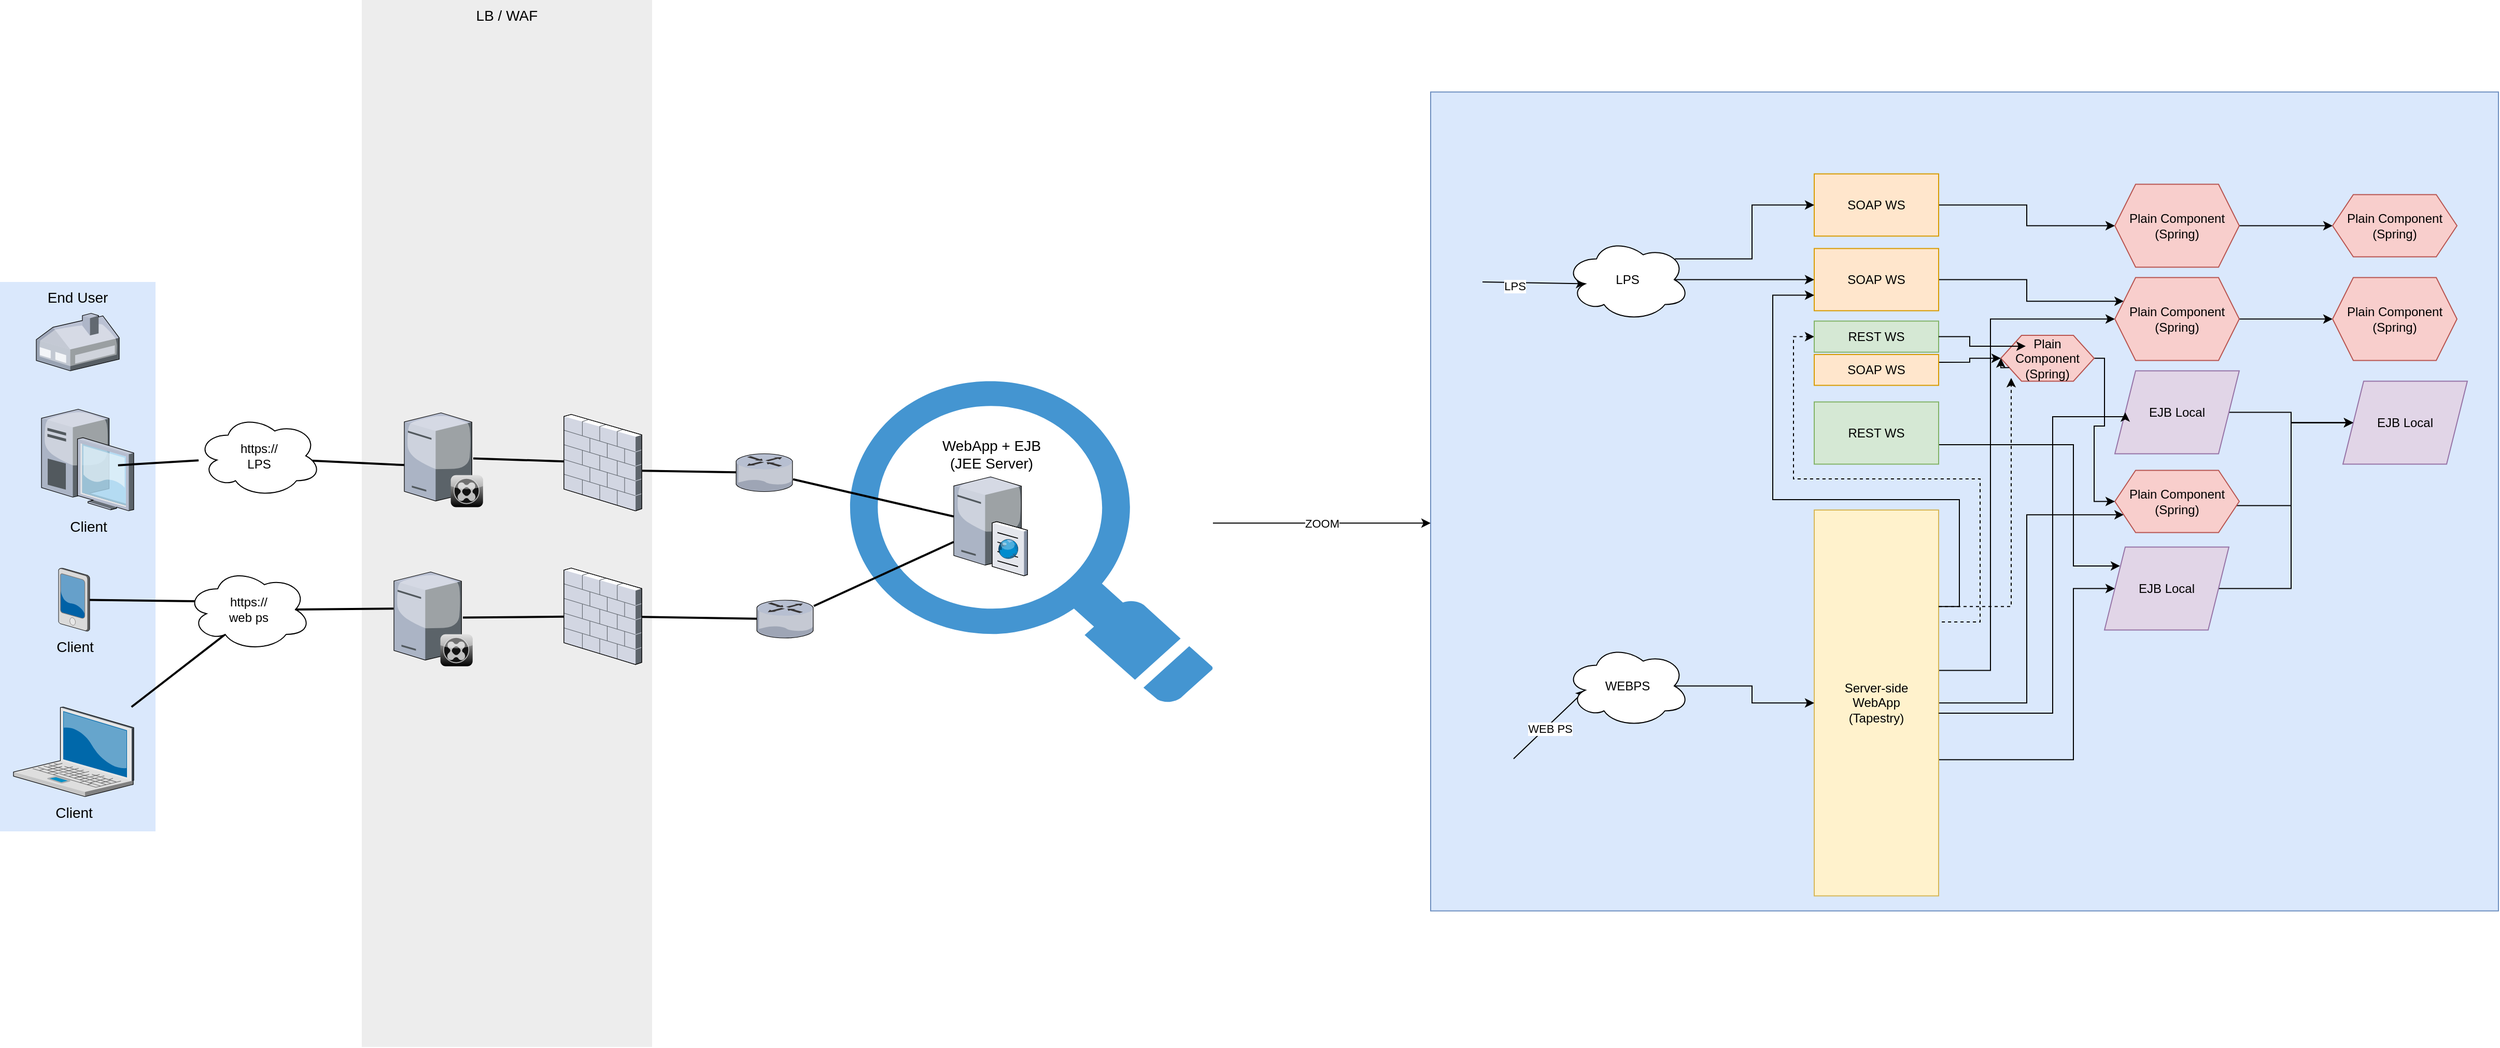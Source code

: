 <mxfile version="22.1.11" type="github">
  <diagram name="Page-1" id="e3a06f82-3646-2815-327d-82caf3d4e204">
    <mxGraphModel dx="2074" dy="1140" grid="1" gridSize="10" guides="1" tooltips="1" connect="1" arrows="1" fold="1" page="1" pageScale="1.5" pageWidth="1169" pageHeight="826" background="none" math="0" shadow="0">
      <root>
        <mxCell id="0" style=";html=1;" />
        <mxCell id="1" style=";html=1;" parent="0" />
        <mxCell id="otNfWIO8C421rpofp8Mj-5" value="" style="shadow=0;dashed=0;html=1;strokeColor=none;fillColor=#4495D1;labelPosition=center;verticalLabelPosition=bottom;verticalAlign=top;align=center;outlineConnect=0;shape=mxgraph.veeam.magnifying_glass;pointerEvents=1;" parent="1" vertex="1">
          <mxGeometry x="1070" y="465.75" width="350" height="312" as="geometry" />
        </mxCell>
        <mxCell id="6a7d8f32e03d9370-59" value="LB / WAF" style="whiteSpace=wrap;html=1;fillColor=#EDEDED;fontSize=14;strokeColor=none;verticalAlign=top;" parent="1" vertex="1">
          <mxGeometry x="599" y="98" width="280" height="1010" as="geometry" />
        </mxCell>
        <mxCell id="6a7d8f32e03d9370-58" value="End User" style="whiteSpace=wrap;html=1;fillColor=#dae8fc;fontSize=14;strokeColor=none;verticalAlign=top;" parent="1" vertex="1">
          <mxGeometry x="250" y="370" width="150" height="530" as="geometry" />
        </mxCell>
        <mxCell id="6a7d8f32e03d9370-36" style="edgeStyle=none;rounded=0;html=1;startSize=10;endSize=10;jettySize=auto;orthogonalLoop=1;fontSize=14;endArrow=none;endFill=0;strokeWidth=2;entryX=0.31;entryY=0.8;entryDx=0;entryDy=0;entryPerimeter=0;" parent="1" source="6a7d8f32e03d9370-1" target="otNfWIO8C421rpofp8Mj-76" edge="1">
          <mxGeometry relative="1" as="geometry" />
        </mxCell>
        <mxCell id="6a7d8f32e03d9370-1" value="Client" style="verticalLabelPosition=bottom;aspect=fixed;html=1;verticalAlign=top;strokeColor=none;shape=mxgraph.citrix.laptop_2;fillColor=#66B2FF;gradientColor=#0066CC;fontSize=14;" parent="1" vertex="1">
          <mxGeometry x="263.0" y="780" width="116" height="86.5" as="geometry" />
        </mxCell>
        <mxCell id="6a7d8f32e03d9370-37" style="edgeStyle=none;rounded=0;html=1;startSize=10;endSize=10;jettySize=auto;orthogonalLoop=1;fontSize=14;endArrow=none;endFill=0;strokeWidth=2;entryX=0.07;entryY=0.4;entryDx=0;entryDy=0;entryPerimeter=0;" parent="1" source="6a7d8f32e03d9370-6" target="otNfWIO8C421rpofp8Mj-76" edge="1">
          <mxGeometry relative="1" as="geometry" />
        </mxCell>
        <mxCell id="6a7d8f32e03d9370-6" value="Client" style="verticalLabelPosition=bottom;aspect=fixed;html=1;verticalAlign=top;strokeColor=none;shape=mxgraph.citrix.pda;fillColor=#66B2FF;gradientColor=#0066CC;fontSize=14;" parent="1" vertex="1">
          <mxGeometry x="306.5" y="646" width="30" height="61" as="geometry" />
        </mxCell>
        <mxCell id="6a7d8f32e03d9370-39" style="edgeStyle=none;rounded=0;html=1;startSize=10;endSize=10;jettySize=auto;orthogonalLoop=1;fontSize=14;endArrow=none;endFill=0;strokeWidth=2;exitX=0.875;exitY=0.484;exitDx=0;exitDy=0;exitPerimeter=0;" parent="1" source="6a7d8f32e03d9370-14" target="6a7d8f32e03d9370-21" edge="1">
          <mxGeometry relative="1" as="geometry">
            <mxPoint x="737" y="846" as="targetPoint" />
            <mxPoint x="713" y="858.126" as="sourcePoint" />
          </mxGeometry>
        </mxCell>
        <mxCell id="6a7d8f32e03d9370-51" style="edgeStyle=none;rounded=0;html=1;startSize=10;endSize=10;jettySize=auto;orthogonalLoop=1;fontSize=14;endArrow=none;endFill=0;strokeWidth=2;" parent="1" source="6a7d8f32e03d9370-13" target="6a7d8f32e03d9370-15" edge="1">
          <mxGeometry relative="1" as="geometry" />
        </mxCell>
        <mxCell id="6a7d8f32e03d9370-13" value="" style="verticalLabelPosition=bottom;aspect=fixed;html=1;verticalAlign=top;strokeColor=none;shape=mxgraph.citrix.router;fillColor=#66B2FF;gradientColor=#0066CC;fontSize=14;" parent="1" vertex="1">
          <mxGeometry x="980" y="677" width="55" height="36.5" as="geometry" />
        </mxCell>
        <mxCell id="6a7d8f32e03d9370-14" value="" style="verticalLabelPosition=bottom;aspect=fixed;html=1;verticalAlign=top;strokeColor=none;shape=mxgraph.citrix.xenclient_synchronizer;fillColor=#CCCCCC;gradientColor=#000000;gradientDirection=south;fontSize=14;" parent="1" vertex="1">
          <mxGeometry x="630.0" y="649.75" width="76" height="91" as="geometry" />
        </mxCell>
        <mxCell id="6a7d8f32e03d9370-15" value="WebApp + EJB&lt;br&gt;(JEE Server)" style="verticalLabelPosition=top;aspect=fixed;html=1;verticalAlign=bottom;strokeColor=none;shape=mxgraph.citrix.cache_server;fillColor=#66B2FF;gradientColor=#0066CC;fontSize=14;labelPosition=center;align=center;" parent="1" vertex="1">
          <mxGeometry x="1170" y="555.75" width="71" height="97.5" as="geometry" />
        </mxCell>
        <mxCell id="6a7d8f32e03d9370-48" style="edgeStyle=none;rounded=0;html=1;startSize=10;endSize=10;jettySize=auto;orthogonalLoop=1;fontSize=14;endArrow=none;endFill=0;strokeWidth=2;" parent="1" source="6a7d8f32e03d9370-21" target="6a7d8f32e03d9370-13" edge="1">
          <mxGeometry relative="1" as="geometry" />
        </mxCell>
        <mxCell id="6a7d8f32e03d9370-21" value="" style="verticalLabelPosition=bottom;aspect=fixed;html=1;verticalAlign=top;strokeColor=none;shape=mxgraph.citrix.firewall;fillColor=#66B2FF;gradientColor=#0066CC;fontSize=14;" parent="1" vertex="1">
          <mxGeometry x="794" y="646" width="75" height="93" as="geometry" />
        </mxCell>
        <mxCell id="6a7d8f32e03d9370-23" value="" style="verticalLabelPosition=bottom;aspect=fixed;html=1;verticalAlign=top;strokeColor=none;shape=mxgraph.citrix.home_office;fillColor=#66B2FF;gradientColor=#0066CC;fontSize=14;" parent="1" vertex="1">
          <mxGeometry x="285" y="400.25" width="80" height="55.5" as="geometry" />
        </mxCell>
        <mxCell id="otNfWIO8C421rpofp8Mj-1" value="Client" style="verticalLabelPosition=bottom;aspect=fixed;html=1;verticalAlign=top;strokeColor=none;shape=mxgraph.citrix.desktop;fillColor=#66B2FF;gradientColor=#0066CC;fontSize=14;" parent="1" vertex="1">
          <mxGeometry x="290.0" y="492.75" width="89" height="98" as="geometry" />
        </mxCell>
        <mxCell id="otNfWIO8C421rpofp8Mj-4" style="edgeStyle=none;rounded=0;html=1;startSize=10;endSize=10;jettySize=auto;orthogonalLoop=1;fontSize=14;endArrow=none;endFill=0;strokeWidth=2;exitX=0.83;exitY=0.552;exitDx=0;exitDy=0;exitPerimeter=0;entryX=0.013;entryY=0.554;entryDx=0;entryDy=0;entryPerimeter=0;" parent="1" source="otNfWIO8C421rpofp8Mj-75" target="otNfWIO8C421rpofp8Mj-25" edge="1">
          <mxGeometry relative="1" as="geometry">
            <mxPoint x="347" y="685" as="sourcePoint" />
            <mxPoint x="580" y="690" as="targetPoint" />
          </mxGeometry>
        </mxCell>
        <mxCell id="otNfWIO8C421rpofp8Mj-17" value="" style="rounded=0;whiteSpace=wrap;html=1;fillColor=#dae8fc;strokeColor=#6c8ebf;" parent="1" vertex="1">
          <mxGeometry x="1630" y="186.75" width="1030" height="790" as="geometry" />
        </mxCell>
        <mxCell id="otNfWIO8C421rpofp8Mj-66" style="edgeStyle=orthogonalEdgeStyle;rounded=0;orthogonalLoop=1;jettySize=auto;html=1;exitX=1;exitY=0.5;exitDx=0;exitDy=0;entryX=0.125;entryY=0.228;entryDx=0;entryDy=0;entryPerimeter=0;" parent="1" target="otNfWIO8C421rpofp8Mj-38" edge="1">
          <mxGeometry relative="1" as="geometry">
            <mxPoint x="2267" y="630" as="targetPoint" />
            <mxPoint x="2050" y="526" as="sourcePoint" />
            <Array as="points">
              <mxPoint x="2050" y="527" />
              <mxPoint x="2250" y="527" />
              <mxPoint x="2250" y="644" />
            </Array>
          </mxGeometry>
        </mxCell>
        <mxCell id="otNfWIO8C421rpofp8Mj-18" value="REST WS" style="rounded=0;whiteSpace=wrap;html=1;fillColor=#d5e8d4;strokeColor=#82b366;" parent="1" vertex="1">
          <mxGeometry x="2000" y="485.75" width="120" height="60" as="geometry" />
        </mxCell>
        <mxCell id="otNfWIO8C421rpofp8Mj-55" style="edgeStyle=orthogonalEdgeStyle;rounded=0;orthogonalLoop=1;jettySize=auto;html=1;exitX=1;exitY=0.5;exitDx=0;exitDy=0;entryX=0;entryY=0.5;entryDx=0;entryDy=0;" parent="1" target="otNfWIO8C421rpofp8Mj-38" edge="1">
          <mxGeometry relative="1" as="geometry">
            <mxPoint x="2120" y="830.875" as="sourcePoint" />
            <mxPoint x="2290" y="720.5" as="targetPoint" />
            <Array as="points">
              <mxPoint x="2250" y="831" />
              <mxPoint x="2250" y="666" />
            </Array>
          </mxGeometry>
        </mxCell>
        <mxCell id="otNfWIO8C421rpofp8Mj-58" style="edgeStyle=orthogonalEdgeStyle;rounded=0;orthogonalLoop=1;jettySize=auto;html=1;exitX=1;exitY=0.5;exitDx=0;exitDy=0;entryX=0;entryY=0.5;entryDx=0;entryDy=0;" parent="1" source="otNfWIO8C421rpofp8Mj-19" target="otNfWIO8C421rpofp8Mj-34" edge="1">
          <mxGeometry relative="1" as="geometry">
            <Array as="points">
              <mxPoint x="2170" y="744.75" />
              <mxPoint x="2170" y="405.75" />
            </Array>
          </mxGeometry>
        </mxCell>
        <mxCell id="UHXSH73aIZiqOZ1Eyl-G-4" style="edgeStyle=orthogonalEdgeStyle;rounded=0;orthogonalLoop=1;jettySize=auto;html=1;exitX=1;exitY=0.25;exitDx=0;exitDy=0;entryX=0;entryY=0.5;entryDx=0;entryDy=0;dashed=1" parent="1" source="otNfWIO8C421rpofp8Mj-19" target="1ymfPKmcFopbmhQbIeXV-2" edge="1">
          <mxGeometry relative="1" as="geometry">
            <Array as="points">
              <mxPoint x="2120" y="698" />
              <mxPoint x="2160" y="698" />
              <mxPoint x="2160" y="560" />
              <mxPoint x="1980" y="560" />
              <mxPoint x="1980" y="423" />
            </Array>
          </mxGeometry>
        </mxCell>
        <mxCell id="u5oiCscIOgwdw_EkdSBx-4" style="edgeStyle=orthogonalEdgeStyle;rounded=0;orthogonalLoop=1;jettySize=auto;html=1;exitX=1;exitY=0.5;exitDx=0;exitDy=0;entryX=0;entryY=0.75;entryDx=0;entryDy=0;" parent="1" source="otNfWIO8C421rpofp8Mj-19" target="otNfWIO8C421rpofp8Mj-60" edge="1">
          <mxGeometry relative="1" as="geometry" />
        </mxCell>
        <mxCell id="otNfWIO8C421rpofp8Mj-19" value="Server-side&lt;br&gt;WebApp&lt;br&gt;(Tapestry)" style="rounded=0;whiteSpace=wrap;html=1;fillColor=#fff2cc;strokeColor=#d6b656;" parent="1" vertex="1">
          <mxGeometry x="2000" y="590" width="120" height="372.25" as="geometry" />
        </mxCell>
        <mxCell id="wATVp7rB9urVUvGR0uSH-3" style="edgeStyle=orthogonalEdgeStyle;rounded=0;orthogonalLoop=1;jettySize=auto;html=1;exitX=1;exitY=0.25;exitDx=0;exitDy=0;entryX=0;entryY=0.5;entryDx=0;entryDy=0;" edge="1" parent="1" source="otNfWIO8C421rpofp8Mj-20" target="1ymfPKmcFopbmhQbIeXV-1">
          <mxGeometry relative="1" as="geometry" />
        </mxCell>
        <mxCell id="otNfWIO8C421rpofp8Mj-20" value="SOAP WS" style="rounded=0;whiteSpace=wrap;html=1;fillColor=#ffe6cc;strokeColor=#d79b00;" parent="1" vertex="1">
          <mxGeometry x="2000" y="440" width="120" height="29.75" as="geometry" />
        </mxCell>
        <mxCell id="otNfWIO8C421rpofp8Mj-24" style="edgeStyle=none;rounded=0;html=1;startSize=10;endSize=10;jettySize=auto;orthogonalLoop=1;fontSize=14;endArrow=none;endFill=0;strokeWidth=2;exitX=0.875;exitY=0.484;exitDx=0;exitDy=0;exitPerimeter=0;" parent="1" source="otNfWIO8C421rpofp8Mj-25" target="otNfWIO8C421rpofp8Mj-26" edge="1">
          <mxGeometry relative="1" as="geometry">
            <mxPoint x="727" y="631" as="targetPoint" />
            <mxPoint x="703" y="643.126" as="sourcePoint" />
          </mxGeometry>
        </mxCell>
        <mxCell id="otNfWIO8C421rpofp8Mj-25" value="" style="verticalLabelPosition=bottom;aspect=fixed;html=1;verticalAlign=top;strokeColor=none;shape=mxgraph.citrix.xenclient_synchronizer;fillColor=#CCCCCC;gradientColor=#000000;gradientDirection=south;fontSize=14;" parent="1" vertex="1">
          <mxGeometry x="640.0" y="496.25" width="76" height="91" as="geometry" />
        </mxCell>
        <mxCell id="otNfWIO8C421rpofp8Mj-26" value="" style="verticalLabelPosition=bottom;aspect=fixed;html=1;verticalAlign=top;strokeColor=none;shape=mxgraph.citrix.firewall;fillColor=#66B2FF;gradientColor=#0066CC;fontSize=14;" parent="1" vertex="1">
          <mxGeometry x="794" y="497.75" width="75" height="93" as="geometry" />
        </mxCell>
        <mxCell id="otNfWIO8C421rpofp8Mj-53" style="edgeStyle=orthogonalEdgeStyle;rounded=0;orthogonalLoop=1;jettySize=auto;html=1;exitX=1;exitY=0.5;exitDx=0;exitDy=0;entryX=0;entryY=0.25;entryDx=0;entryDy=0;" parent="1" source="otNfWIO8C421rpofp8Mj-27" target="otNfWIO8C421rpofp8Mj-34" edge="1">
          <mxGeometry relative="1" as="geometry" />
        </mxCell>
        <mxCell id="otNfWIO8C421rpofp8Mj-27" value="SOAP WS" style="rounded=0;whiteSpace=wrap;html=1;fillColor=#ffe6cc;strokeColor=#d79b00;" parent="1" vertex="1">
          <mxGeometry x="2000" y="337.75" width="120" height="60" as="geometry" />
        </mxCell>
        <mxCell id="otNfWIO8C421rpofp8Mj-52" style="edgeStyle=orthogonalEdgeStyle;rounded=0;orthogonalLoop=1;jettySize=auto;html=1;exitX=1;exitY=0.5;exitDx=0;exitDy=0;entryX=0;entryY=0.5;entryDx=0;entryDy=0;" parent="1" source="otNfWIO8C421rpofp8Mj-28" target="otNfWIO8C421rpofp8Mj-31" edge="1">
          <mxGeometry relative="1" as="geometry" />
        </mxCell>
        <mxCell id="otNfWIO8C421rpofp8Mj-28" value="SOAP WS" style="rounded=0;whiteSpace=wrap;html=1;fillColor=#ffe6cc;strokeColor=#d79b00;" parent="1" vertex="1">
          <mxGeometry x="2000" y="265.75" width="120" height="60" as="geometry" />
        </mxCell>
        <mxCell id="otNfWIO8C421rpofp8Mj-65" style="edgeStyle=orthogonalEdgeStyle;rounded=0;orthogonalLoop=1;jettySize=auto;html=1;exitX=1;exitY=0.5;exitDx=0;exitDy=0;entryX=0;entryY=0.5;entryDx=0;entryDy=0;" parent="1" source="otNfWIO8C421rpofp8Mj-31" target="otNfWIO8C421rpofp8Mj-62" edge="1">
          <mxGeometry relative="1" as="geometry" />
        </mxCell>
        <mxCell id="otNfWIO8C421rpofp8Mj-31" value="Plain Component&lt;br style=&quot;border-color: var(--border-color);&quot;&gt;(Spring)" style="shape=hexagon;perimeter=hexagonPerimeter2;whiteSpace=wrap;html=1;fixedSize=1;fillColor=#f8cecc;strokeColor=#b85450;" parent="1" vertex="1">
          <mxGeometry x="2290" y="275.75" width="120" height="80" as="geometry" />
        </mxCell>
        <mxCell id="otNfWIO8C421rpofp8Mj-59" style="edgeStyle=orthogonalEdgeStyle;rounded=0;orthogonalLoop=1;jettySize=auto;html=1;exitX=1;exitY=0.5;exitDx=0;exitDy=0;entryX=0;entryY=0.5;entryDx=0;entryDy=0;" parent="1" source="otNfWIO8C421rpofp8Mj-32" target="otNfWIO8C421rpofp8Mj-37" edge="1">
          <mxGeometry relative="1" as="geometry" />
        </mxCell>
        <mxCell id="otNfWIO8C421rpofp8Mj-32" value="EJB Local" style="shape=parallelogram;perimeter=parallelogramPerimeter;whiteSpace=wrap;html=1;fixedSize=1;fillColor=#e1d5e7;strokeColor=#9673a6;" parent="1" vertex="1">
          <mxGeometry x="2290" y="455.75" width="120" height="80" as="geometry" />
        </mxCell>
        <mxCell id="otNfWIO8C421rpofp8Mj-50" style="edgeStyle=orthogonalEdgeStyle;rounded=0;orthogonalLoop=1;jettySize=auto;html=1;exitX=1;exitY=0.5;exitDx=0;exitDy=0;entryX=0;entryY=0.5;entryDx=0;entryDy=0;" parent="1" source="otNfWIO8C421rpofp8Mj-34" target="otNfWIO8C421rpofp8Mj-35" edge="1">
          <mxGeometry relative="1" as="geometry" />
        </mxCell>
        <mxCell id="otNfWIO8C421rpofp8Mj-34" value="Plain Component&lt;br style=&quot;border-color: var(--border-color);&quot;&gt;(Spring)" style="shape=hexagon;perimeter=hexagonPerimeter2;whiteSpace=wrap;html=1;fixedSize=1;fillColor=#f8cecc;strokeColor=#b85450;" parent="1" vertex="1">
          <mxGeometry x="2290" y="365.75" width="120" height="80" as="geometry" />
        </mxCell>
        <mxCell id="otNfWIO8C421rpofp8Mj-35" value="Plain Component&lt;br style=&quot;border-color: var(--border-color);&quot;&gt;(Spring)" style="shape=hexagon;perimeter=hexagonPerimeter2;whiteSpace=wrap;html=1;fixedSize=1;fillColor=#f8cecc;strokeColor=#b85450;" parent="1" vertex="1">
          <mxGeometry x="2500" y="365.75" width="120" height="80" as="geometry" />
        </mxCell>
        <mxCell id="otNfWIO8C421rpofp8Mj-48" style="edgeStyle=orthogonalEdgeStyle;rounded=0;orthogonalLoop=1;jettySize=auto;html=1;exitX=1;exitY=0.5;exitDx=0;exitDy=0;entryX=0;entryY=0.5;entryDx=0;entryDy=0;" parent="1" source="otNfWIO8C421rpofp8Mj-60" target="otNfWIO8C421rpofp8Mj-37" edge="1">
          <mxGeometry relative="1" as="geometry">
            <mxPoint x="2410" y="585.75" as="sourcePoint" />
            <Array as="points">
              <mxPoint x="2400" y="585.75" />
              <mxPoint x="2460" y="585.75" />
              <mxPoint x="2460" y="505.75" />
            </Array>
          </mxGeometry>
        </mxCell>
        <mxCell id="otNfWIO8C421rpofp8Mj-37" value="EJB Local" style="shape=parallelogram;perimeter=parallelogramPerimeter;whiteSpace=wrap;html=1;fixedSize=1;fillColor=#e1d5e7;strokeColor=#9673a6;" parent="1" vertex="1">
          <mxGeometry x="2510" y="465.75" width="120" height="80" as="geometry" />
        </mxCell>
        <mxCell id="otNfWIO8C421rpofp8Mj-47" style="edgeStyle=orthogonalEdgeStyle;rounded=0;orthogonalLoop=1;jettySize=auto;html=1;exitX=1;exitY=0.5;exitDx=0;exitDy=0;entryX=0;entryY=0.5;entryDx=0;entryDy=0;" parent="1" source="otNfWIO8C421rpofp8Mj-38" target="otNfWIO8C421rpofp8Mj-37" edge="1">
          <mxGeometry relative="1" as="geometry">
            <Array as="points">
              <mxPoint x="2460" y="665.75" />
              <mxPoint x="2460" y="505.75" />
            </Array>
          </mxGeometry>
        </mxCell>
        <mxCell id="otNfWIO8C421rpofp8Mj-38" value="EJB Local" style="shape=parallelogram;perimeter=parallelogramPerimeter;whiteSpace=wrap;html=1;fixedSize=1;fillColor=#e1d5e7;strokeColor=#9673a6;" parent="1" vertex="1">
          <mxGeometry x="2280" y="625.75" width="120" height="80" as="geometry" />
        </mxCell>
        <mxCell id="otNfWIO8C421rpofp8Mj-57" style="edgeStyle=orthogonalEdgeStyle;rounded=0;orthogonalLoop=1;jettySize=auto;html=1;entryX=0;entryY=0.5;entryDx=0;entryDy=0;" parent="1" target="otNfWIO8C421rpofp8Mj-32" edge="1">
          <mxGeometry relative="1" as="geometry">
            <Array as="points">
              <mxPoint x="2230" y="786" />
              <mxPoint x="2230" y="500" />
              <mxPoint x="2300" y="500" />
            </Array>
            <mxPoint x="2120" y="786" as="sourcePoint" />
            <mxPoint x="2300" y="468" as="targetPoint" />
          </mxGeometry>
        </mxCell>
        <mxCell id="otNfWIO8C421rpofp8Mj-60" value="Plain Component&lt;br&gt;(Spring)" style="shape=hexagon;perimeter=hexagonPerimeter2;whiteSpace=wrap;html=1;fixedSize=1;fillColor=#f8cecc;strokeColor=#b85450;" parent="1" vertex="1">
          <mxGeometry x="2290" y="551.75" width="120" height="60" as="geometry" />
        </mxCell>
        <mxCell id="otNfWIO8C421rpofp8Mj-62" value="Plain Component&lt;br&gt;(Spring)" style="shape=hexagon;perimeter=hexagonPerimeter2;whiteSpace=wrap;html=1;fixedSize=1;fillColor=#f8cecc;strokeColor=#b85450;" parent="1" vertex="1">
          <mxGeometry x="2500" y="285.75" width="120" height="60" as="geometry" />
        </mxCell>
        <mxCell id="otNfWIO8C421rpofp8Mj-16" value="ZOOM" style="endArrow=classic;html=1;rounded=0;entryX=0;entryY=0.5;entryDx=0;entryDy=0;" parent="1" edge="1">
          <mxGeometry x="-0.002" width="50" height="50" relative="1" as="geometry">
            <mxPoint x="1420" y="602.66" as="sourcePoint" />
            <mxPoint x="1630" y="602.66" as="targetPoint" />
            <mxPoint as="offset" />
          </mxGeometry>
        </mxCell>
        <mxCell id="otNfWIO8C421rpofp8Mj-69" value="" style="edgeStyle=none;rounded=0;html=1;startSize=10;endSize=10;jettySize=auto;orthogonalLoop=1;fontSize=14;endArrow=none;endFill=0;strokeWidth=2;exitX=1.006;exitY=0.585;exitDx=0;exitDy=0;exitPerimeter=0;" parent="1" source="otNfWIO8C421rpofp8Mj-26" target="otNfWIO8C421rpofp8Mj-67" edge="1">
          <mxGeometry relative="1" as="geometry">
            <mxPoint x="870" y="434.5" as="sourcePoint" />
            <mxPoint x="971" y="434.5" as="targetPoint" />
          </mxGeometry>
        </mxCell>
        <mxCell id="otNfWIO8C421rpofp8Mj-67" value="" style="verticalLabelPosition=bottom;aspect=fixed;html=1;verticalAlign=top;strokeColor=none;shape=mxgraph.citrix.router;fillColor=#66B2FF;gradientColor=#0066CC;fontSize=14;" parent="1" vertex="1">
          <mxGeometry x="960" y="535.75" width="55" height="36.5" as="geometry" />
        </mxCell>
        <mxCell id="otNfWIO8C421rpofp8Mj-71" value="" style="edgeStyle=none;rounded=0;html=1;startSize=10;endSize=10;jettySize=auto;orthogonalLoop=1;fontSize=14;endArrow=none;endFill=0;strokeWidth=2;" parent="1" source="otNfWIO8C421rpofp8Mj-67" target="6a7d8f32e03d9370-15" edge="1">
          <mxGeometry width="50" height="50" relative="1" as="geometry">
            <mxPoint x="1280" y="820" as="sourcePoint" />
            <mxPoint x="1330" y="770" as="targetPoint" />
          </mxGeometry>
        </mxCell>
        <mxCell id="otNfWIO8C421rpofp8Mj-76" value="https://&lt;br&gt;web ps" style="ellipse;shape=cloud;whiteSpace=wrap;html=1;" parent="1" vertex="1">
          <mxGeometry x="430" y="646" width="120" height="80" as="geometry" />
        </mxCell>
        <mxCell id="otNfWIO8C421rpofp8Mj-78" style="edgeStyle=none;rounded=0;html=1;startSize=10;endSize=10;jettySize=auto;orthogonalLoop=1;fontSize=14;endArrow=none;endFill=0;strokeWidth=2;entryX=-0.006;entryY=0.389;entryDx=0;entryDy=0;entryPerimeter=0;exitX=0.875;exitY=0.5;exitDx=0;exitDy=0;exitPerimeter=0;" parent="1" source="otNfWIO8C421rpofp8Mj-76" target="6a7d8f32e03d9370-14" edge="1">
          <mxGeometry relative="1" as="geometry">
            <mxPoint x="534" y="658" as="sourcePoint" />
            <mxPoint x="620" y="530" as="targetPoint" />
          </mxGeometry>
        </mxCell>
        <mxCell id="otNfWIO8C421rpofp8Mj-79" value="" style="endArrow=classic;html=1;rounded=0;entryX=0.16;entryY=0.55;entryDx=0;entryDy=0;entryPerimeter=0;" parent="1" target="otNfWIO8C421rpofp8Mj-97" edge="1">
          <mxGeometry width="50" height="50" relative="1" as="geometry">
            <mxPoint x="1710" y="830" as="sourcePoint" />
            <mxPoint x="1760" y="765" as="targetPoint" />
          </mxGeometry>
        </mxCell>
        <mxCell id="otNfWIO8C421rpofp8Mj-101" value="WEB PS" style="edgeLabel;html=1;align=center;verticalAlign=middle;resizable=0;points=[];" parent="otNfWIO8C421rpofp8Mj-79" vertex="1" connectable="0">
          <mxGeometry x="-0.075" y="-2" relative="1" as="geometry">
            <mxPoint x="1" as="offset" />
          </mxGeometry>
        </mxCell>
        <mxCell id="otNfWIO8C421rpofp8Mj-88" value="" style="endArrow=classic;html=1;rounded=0;entryX=0.16;entryY=0.55;entryDx=0;entryDy=0;entryPerimeter=0;" parent="1" target="otNfWIO8C421rpofp8Mj-90" edge="1">
          <mxGeometry width="50" height="50" relative="1" as="geometry">
            <mxPoint x="1680" y="370" as="sourcePoint" />
            <mxPoint x="1710" y="368" as="targetPoint" />
          </mxGeometry>
        </mxCell>
        <mxCell id="otNfWIO8C421rpofp8Mj-89" value="LPS" style="edgeLabel;html=1;align=center;verticalAlign=middle;resizable=0;points=[];" parent="otNfWIO8C421rpofp8Mj-88" vertex="1" connectable="0">
          <mxGeometry x="-0.388" y="-3" relative="1" as="geometry">
            <mxPoint as="offset" />
          </mxGeometry>
        </mxCell>
        <mxCell id="otNfWIO8C421rpofp8Mj-92" style="edgeStyle=orthogonalEdgeStyle;rounded=0;orthogonalLoop=1;jettySize=auto;html=1;exitX=0.88;exitY=0.25;exitDx=0;exitDy=0;exitPerimeter=0;entryX=0;entryY=0.5;entryDx=0;entryDy=0;" parent="1" source="otNfWIO8C421rpofp8Mj-90" target="otNfWIO8C421rpofp8Mj-28" edge="1">
          <mxGeometry relative="1" as="geometry" />
        </mxCell>
        <mxCell id="otNfWIO8C421rpofp8Mj-94" style="edgeStyle=orthogonalEdgeStyle;rounded=0;orthogonalLoop=1;jettySize=auto;html=1;exitX=0.875;exitY=0.5;exitDx=0;exitDy=0;exitPerimeter=0;entryX=0;entryY=0.5;entryDx=0;entryDy=0;" parent="1" source="otNfWIO8C421rpofp8Mj-90" target="otNfWIO8C421rpofp8Mj-27" edge="1">
          <mxGeometry relative="1" as="geometry" />
        </mxCell>
        <mxCell id="otNfWIO8C421rpofp8Mj-90" value="LPS" style="ellipse;shape=cloud;whiteSpace=wrap;html=1;" parent="1" vertex="1">
          <mxGeometry x="1760" y="327.75" width="120" height="80" as="geometry" />
        </mxCell>
        <mxCell id="otNfWIO8C421rpofp8Mj-99" style="edgeStyle=orthogonalEdgeStyle;rounded=0;orthogonalLoop=1;jettySize=auto;html=1;exitX=0.875;exitY=0.5;exitDx=0;exitDy=0;exitPerimeter=0;entryX=0;entryY=0.5;entryDx=0;entryDy=0;" parent="1" source="otNfWIO8C421rpofp8Mj-97" target="otNfWIO8C421rpofp8Mj-19" edge="1">
          <mxGeometry relative="1" as="geometry" />
        </mxCell>
        <mxCell id="otNfWIO8C421rpofp8Mj-97" value="WEBPS" style="ellipse;shape=cloud;whiteSpace=wrap;html=1;" parent="1" vertex="1">
          <mxGeometry x="1760" y="719.75" width="120" height="80" as="geometry" />
        </mxCell>
        <mxCell id="otNfWIO8C421rpofp8Mj-103" value="" style="edgeStyle=none;rounded=0;html=1;startSize=10;endSize=10;jettySize=auto;orthogonalLoop=1;fontSize=14;endArrow=none;endFill=0;strokeWidth=2;exitX=0.83;exitY=0.552;exitDx=0;exitDy=0;exitPerimeter=0;entryX=0.013;entryY=0.554;entryDx=0;entryDy=0;entryPerimeter=0;" parent="1" source="otNfWIO8C421rpofp8Mj-1" target="otNfWIO8C421rpofp8Mj-75" edge="1">
          <mxGeometry relative="1" as="geometry">
            <mxPoint x="364" y="547" as="sourcePoint" />
            <mxPoint x="641" y="547" as="targetPoint" />
          </mxGeometry>
        </mxCell>
        <mxCell id="otNfWIO8C421rpofp8Mj-75" value="https://&lt;br&gt;LPS" style="ellipse;shape=cloud;whiteSpace=wrap;html=1;" parent="1" vertex="1">
          <mxGeometry x="440" y="497.75" width="120" height="80" as="geometry" />
        </mxCell>
        <mxCell id="u5oiCscIOgwdw_EkdSBx-2" style="edgeStyle=orthogonalEdgeStyle;rounded=0;orthogonalLoop=1;jettySize=auto;html=1;exitX=1;exitY=0.25;exitDx=0;exitDy=0;entryX=0;entryY=0.75;entryDx=0;entryDy=0;" parent="1" source="otNfWIO8C421rpofp8Mj-19" target="otNfWIO8C421rpofp8Mj-27" edge="1">
          <mxGeometry relative="1" as="geometry">
            <Array as="points">
              <mxPoint x="2140" y="683" />
              <mxPoint x="2140" y="580" />
              <mxPoint x="1960" y="580" />
              <mxPoint x="1960" y="383" />
            </Array>
          </mxGeometry>
        </mxCell>
        <mxCell id="1ymfPKmcFopbmhQbIeXV-5" style="edgeStyle=orthogonalEdgeStyle;rounded=0;orthogonalLoop=1;jettySize=auto;html=1;exitX=1;exitY=0.5;exitDx=0;exitDy=0;entryX=0;entryY=0.5;entryDx=0;entryDy=0;" parent="1" source="1ymfPKmcFopbmhQbIeXV-1" target="otNfWIO8C421rpofp8Mj-60" edge="1">
          <mxGeometry relative="1" as="geometry">
            <Array as="points">
              <mxPoint x="2280" y="444" />
              <mxPoint x="2280" y="509" />
              <mxPoint x="2270" y="509" />
              <mxPoint x="2270" y="582" />
            </Array>
          </mxGeometry>
        </mxCell>
        <mxCell id="1ymfPKmcFopbmhQbIeXV-1" value="Plain Component&lt;br style=&quot;border-color: var(--border-color);&quot;&gt;(Spring)" style="shape=hexagon;perimeter=hexagonPerimeter2;whiteSpace=wrap;html=1;fixedSize=1;fillColor=#f8cecc;strokeColor=#b85450;" parent="1" vertex="1">
          <mxGeometry x="2180" y="421.5" width="90" height="44.25" as="geometry" />
        </mxCell>
        <mxCell id="1ymfPKmcFopbmhQbIeXV-2" value="REST WS" style="rounded=0;whiteSpace=wrap;html=1;fillColor=#d5e8d4;strokeColor=#82b366;" parent="1" vertex="1">
          <mxGeometry x="2000" y="407.75" width="120" height="30" as="geometry" />
        </mxCell>
        <mxCell id="1ymfPKmcFopbmhQbIeXV-3" style="edgeStyle=orthogonalEdgeStyle;rounded=0;orthogonalLoop=1;jettySize=auto;html=1;exitX=1;exitY=0.5;exitDx=0;exitDy=0;entryX=0.267;entryY=0.237;entryDx=0;entryDy=0;entryPerimeter=0;" parent="1" source="1ymfPKmcFopbmhQbIeXV-2" target="1ymfPKmcFopbmhQbIeXV-1" edge="1">
          <mxGeometry relative="1" as="geometry" />
        </mxCell>
        <mxCell id="wATVp7rB9urVUvGR0uSH-1" style="edgeStyle=orthogonalEdgeStyle;rounded=0;orthogonalLoop=1;jettySize=auto;html=1;exitX=0;exitY=0.75;exitDx=0;exitDy=0;entryX=0;entryY=0.5;entryDx=0;entryDy=0;" edge="1" parent="1" source="1ymfPKmcFopbmhQbIeXV-1" target="1ymfPKmcFopbmhQbIeXV-1">
          <mxGeometry relative="1" as="geometry" />
        </mxCell>
        <mxCell id="wATVp7rB9urVUvGR0uSH-6" style="edgeStyle=orthogonalEdgeStyle;rounded=0;orthogonalLoop=1;jettySize=auto;html=1;exitX=1;exitY=0.25;exitDx=0;exitDy=0;entryX=0.111;entryY=0.93;entryDx=0;entryDy=0;entryPerimeter=0;dashed=1" edge="1" parent="1" source="otNfWIO8C421rpofp8Mj-19" target="1ymfPKmcFopbmhQbIeXV-1">
          <mxGeometry relative="1" as="geometry" />
        </mxCell>
      </root>
    </mxGraphModel>
  </diagram>
</mxfile>
